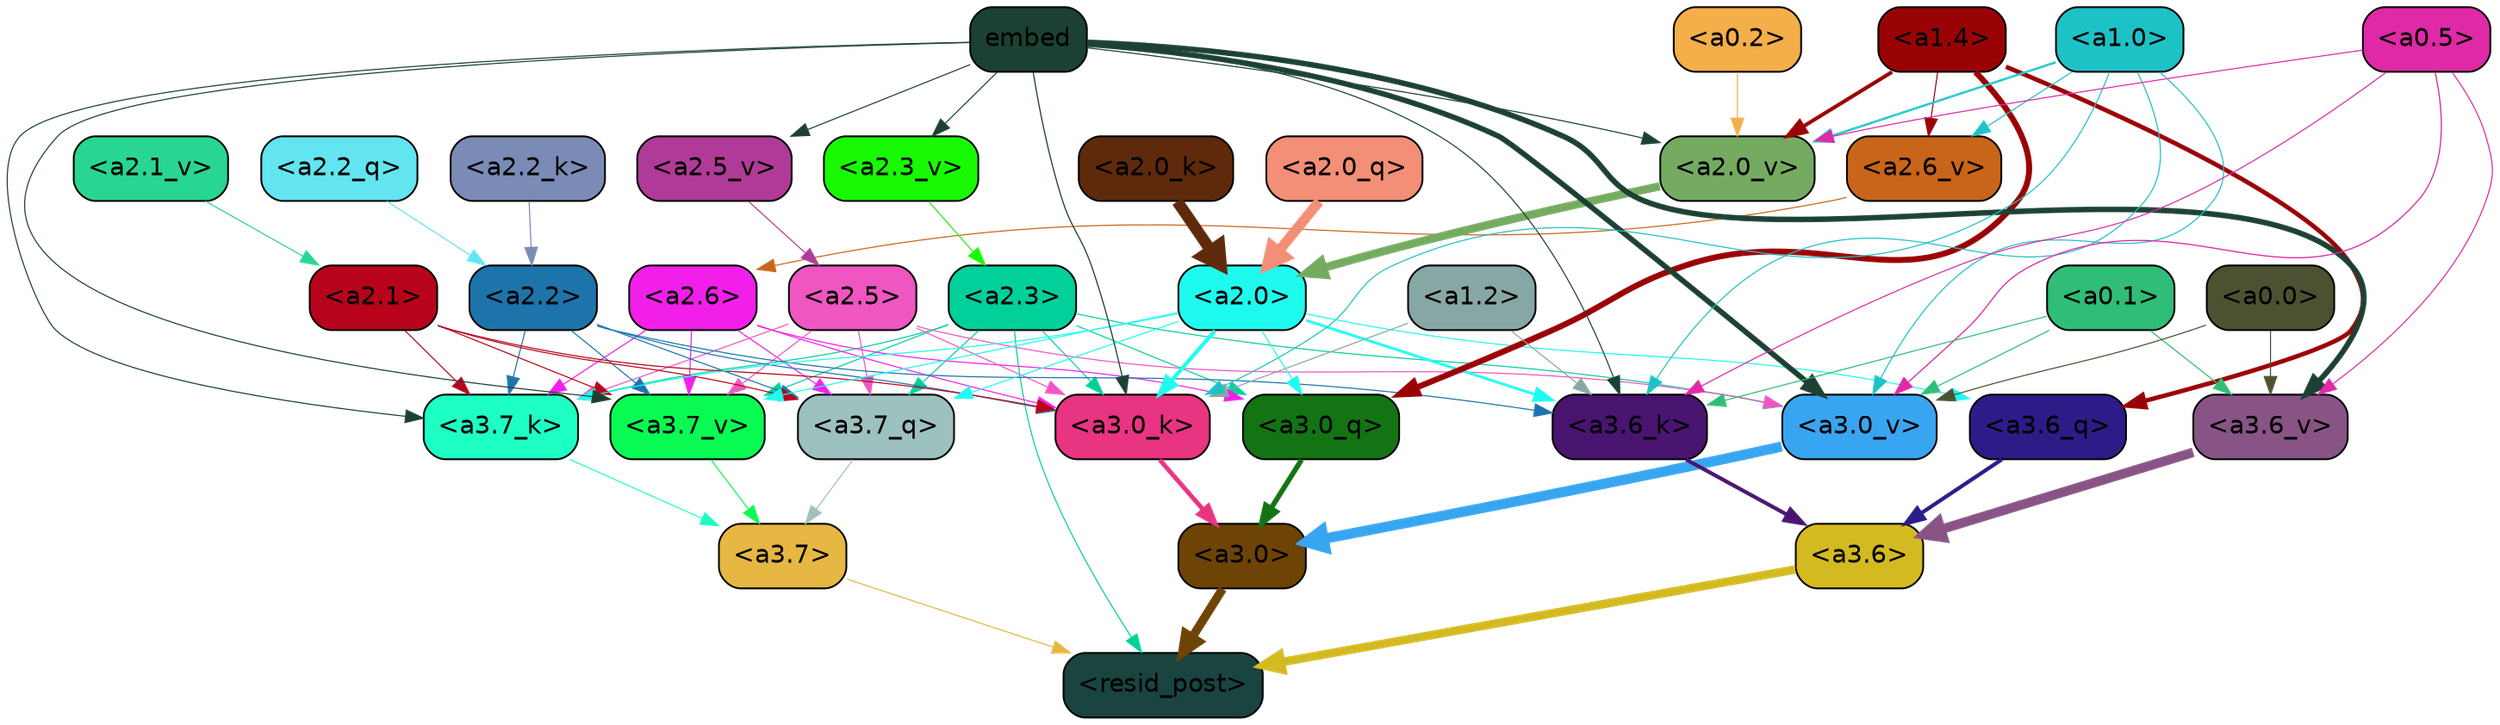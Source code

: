strict digraph "" {
	graph [bgcolor=transparent,
		layout=dot,
		overlap=false,
		splines=true
	];
	"<a3.7>"	[color=black,
		fillcolor="#e6b743",
		fontname=Helvetica,
		shape=box,
		style="filled, rounded"];
	"<resid_post>"	[color=black,
		fillcolor="#194440",
		fontname=Helvetica,
		shape=box,
		style="filled, rounded"];
	"<a3.7>" -> "<resid_post>"	[color="#e6b743",
		penwidth=0.6];
	"<a3.6>"	[color=black,
		fillcolor="#d4ba21",
		fontname=Helvetica,
		shape=box,
		style="filled, rounded"];
	"<a3.6>" -> "<resid_post>"	[color="#d4ba21",
		penwidth=4.7534414529800415];
	"<a3.0>"	[color=black,
		fillcolor="#6d4306",
		fontname=Helvetica,
		shape=box,
		style="filled, rounded"];
	"<a3.0>" -> "<resid_post>"	[color="#6d4306",
		penwidth=4.898576855659485];
	"<a2.3>"	[color=black,
		fillcolor="#02d09b",
		fontname=Helvetica,
		shape=box,
		style="filled, rounded"];
	"<a2.3>" -> "<resid_post>"	[color="#02d09b",
		penwidth=0.6];
	"<a3.7_q>"	[color=black,
		fillcolor="#9dc1be",
		fontname=Helvetica,
		shape=box,
		style="filled, rounded"];
	"<a2.3>" -> "<a3.7_q>"	[color="#02d09b",
		penwidth=0.6];
	"<a3.0_q>"	[color=black,
		fillcolor="#137413",
		fontname=Helvetica,
		shape=box,
		style="filled, rounded"];
	"<a2.3>" -> "<a3.0_q>"	[color="#02d09b",
		penwidth=0.6];
	"<a3.7_k>"	[color=black,
		fillcolor="#1dffc3",
		fontname=Helvetica,
		shape=box,
		style="filled, rounded"];
	"<a2.3>" -> "<a3.7_k>"	[color="#02d09b",
		penwidth=0.6];
	"<a3.0_k>"	[color=black,
		fillcolor="#e83481",
		fontname=Helvetica,
		shape=box,
		style="filled, rounded"];
	"<a2.3>" -> "<a3.0_k>"	[color="#02d09b",
		penwidth=0.6];
	"<a3.7_v>"	[color=black,
		fillcolor="#09fa53",
		fontname=Helvetica,
		shape=box,
		style="filled, rounded"];
	"<a2.3>" -> "<a3.7_v>"	[color="#02d09b",
		penwidth=0.6];
	"<a3.0_v>"	[color=black,
		fillcolor="#38a5f1",
		fontname=Helvetica,
		shape=box,
		style="filled, rounded"];
	"<a2.3>" -> "<a3.0_v>"	[color="#02d09b",
		penwidth=0.6];
	"<a3.7_q>" -> "<a3.7>"	[color="#9dc1be",
		penwidth=0.6];
	"<a3.6_q>"	[color=black,
		fillcolor="#2c1c87",
		fontname=Helvetica,
		shape=box,
		style="filled, rounded"];
	"<a3.6_q>" -> "<a3.6>"	[color="#2c1c87",
		penwidth=2.160832464694977];
	"<a3.0_q>" -> "<a3.0>"	[color="#137413",
		penwidth=2.870753765106201];
	"<a3.7_k>" -> "<a3.7>"	[color="#1dffc3",
		penwidth=0.6];
	"<a3.6_k>"	[color=black,
		fillcolor="#4a1471",
		fontname=Helvetica,
		shape=box,
		style="filled, rounded"];
	"<a3.6_k>" -> "<a3.6>"	[color="#4a1471",
		penwidth=2.13908451795578];
	"<a3.0_k>" -> "<a3.0>"	[color="#e83481",
		penwidth=2.520303964614868];
	"<a3.7_v>" -> "<a3.7>"	[color="#09fa53",
		penwidth=0.6];
	"<a3.6_v>"	[color=black,
		fillcolor="#885485",
		fontname=Helvetica,
		shape=box,
		style="filled, rounded"];
	"<a3.6_v>" -> "<a3.6>"	[color="#885485",
		penwidth=5.297133803367615];
	"<a3.0_v>" -> "<a3.0>"	[color="#38a5f1",
		penwidth=5.680712580680847];
	"<a2.6>"	[color=black,
		fillcolor="#f21fea",
		fontname=Helvetica,
		shape=box,
		style="filled, rounded"];
	"<a2.6>" -> "<a3.7_q>"	[color="#f21fea",
		penwidth=0.6];
	"<a2.6>" -> "<a3.0_q>"	[color="#f21fea",
		penwidth=0.6];
	"<a2.6>" -> "<a3.7_k>"	[color="#f21fea",
		penwidth=0.6];
	"<a2.6>" -> "<a3.0_k>"	[color="#f21fea",
		penwidth=0.6];
	"<a2.6>" -> "<a3.7_v>"	[color="#f21fea",
		penwidth=0.6];
	"<a2.5>"	[color=black,
		fillcolor="#ef56c2",
		fontname=Helvetica,
		shape=box,
		style="filled, rounded"];
	"<a2.5>" -> "<a3.7_q>"	[color="#ef56c2",
		penwidth=0.6];
	"<a2.5>" -> "<a3.7_k>"	[color="#ef56c2",
		penwidth=0.6];
	"<a2.5>" -> "<a3.0_k>"	[color="#ef56c2",
		penwidth=0.6];
	"<a2.5>" -> "<a3.7_v>"	[color="#ef56c2",
		penwidth=0.6];
	"<a2.5>" -> "<a3.0_v>"	[color="#ef56c2",
		penwidth=0.6];
	"<a2.2>"	[color=black,
		fillcolor="#1d74ab",
		fontname=Helvetica,
		shape=box,
		style="filled, rounded"];
	"<a2.2>" -> "<a3.7_q>"	[color="#1d74ab",
		penwidth=0.6];
	"<a2.2>" -> "<a3.7_k>"	[color="#1d74ab",
		penwidth=0.6];
	"<a2.2>" -> "<a3.6_k>"	[color="#1d74ab",
		penwidth=0.6];
	"<a2.2>" -> "<a3.0_k>"	[color="#1d74ab",
		penwidth=0.6];
	"<a2.2>" -> "<a3.7_v>"	[color="#1d74ab",
		penwidth=0.6];
	"<a2.1>"	[color=black,
		fillcolor="#b8041b",
		fontname=Helvetica,
		shape=box,
		style="filled, rounded"];
	"<a2.1>" -> "<a3.7_q>"	[color="#b8041b",
		penwidth=0.6];
	"<a2.1>" -> "<a3.7_k>"	[color="#b8041b",
		penwidth=0.6];
	"<a2.1>" -> "<a3.0_k>"	[color="#b8041b",
		penwidth=0.6];
	"<a2.1>" -> "<a3.7_v>"	[color="#b8041b",
		penwidth=0.6];
	"<a2.0>"	[color=black,
		fillcolor="#1ffaef",
		fontname=Helvetica,
		shape=box,
		style="filled, rounded"];
	"<a2.0>" -> "<a3.7_q>"	[color="#1ffaef",
		penwidth=0.6];
	"<a2.0>" -> "<a3.6_q>"	[color="#1ffaef",
		penwidth=0.6];
	"<a2.0>" -> "<a3.0_q>"	[color="#1ffaef",
		penwidth=0.6];
	"<a2.0>" -> "<a3.7_k>"	[color="#1ffaef",
		penwidth=0.6];
	"<a2.0>" -> "<a3.6_k>"	[color="#1ffaef",
		penwidth=1.4957321882247925];
	"<a2.0>" -> "<a3.0_k>"	[color="#1ffaef",
		penwidth=2.18752121925354];
	"<a2.0>" -> "<a3.7_v>"	[color="#1ffaef",
		penwidth=0.6];
	"<a1.4>"	[color=black,
		fillcolor="#9a0305",
		fontname=Helvetica,
		shape=box,
		style="filled, rounded"];
	"<a1.4>" -> "<a3.6_q>"	[color="#9a0305",
		penwidth=2.4829938411712646];
	"<a1.4>" -> "<a3.0_q>"	[color="#9a0305",
		penwidth=3.299744725227356];
	"<a2.6_v>"	[color=black,
		fillcolor="#c8651a",
		fontname=Helvetica,
		shape=box,
		style="filled, rounded"];
	"<a1.4>" -> "<a2.6_v>"	[color="#9a0305",
		penwidth=0.6];
	"<a2.0_v>"	[color=black,
		fillcolor="#75ab61",
		fontname=Helvetica,
		shape=box,
		style="filled, rounded"];
	"<a1.4>" -> "<a2.0_v>"	[color="#9a0305",
		penwidth=2.092592429369688];
	embed	[color=black,
		fillcolor="#1c4133",
		fontname=Helvetica,
		shape=box,
		style="filled, rounded"];
	embed -> "<a3.7_k>"	[color="#1c4133",
		penwidth=0.6];
	embed -> "<a3.6_k>"	[color="#1c4133",
		penwidth=0.6];
	embed -> "<a3.0_k>"	[color="#1c4133",
		penwidth=0.6394047290086746];
	embed -> "<a3.7_v>"	[color="#1c4133",
		penwidth=0.6];
	embed -> "<a3.6_v>"	[color="#1c4133",
		penwidth=3.067279100418091];
	embed -> "<a3.0_v>"	[color="#1c4133",
		penwidth=3.0212591886520386];
	"<a2.5_v>"	[color=black,
		fillcolor="#b03a98",
		fontname=Helvetica,
		shape=box,
		style="filled, rounded"];
	embed -> "<a2.5_v>"	[color="#1c4133",
		penwidth=0.6];
	"<a2.3_v>"	[color=black,
		fillcolor="#18fa03",
		fontname=Helvetica,
		shape=box,
		style="filled, rounded"];
	embed -> "<a2.3_v>"	[color="#1c4133",
		penwidth=0.6];
	embed -> "<a2.0_v>"	[color="#1c4133",
		penwidth=0.6];
	"<a1.2>"	[color=black,
		fillcolor="#87a7a5",
		fontname=Helvetica,
		shape=box,
		style="filled, rounded"];
	"<a1.2>" -> "<a3.6_k>"	[color="#87a7a5",
		penwidth=0.6];
	"<a1.2>" -> "<a3.0_k>"	[color="#87a7a5",
		penwidth=0.6];
	"<a1.0>"	[color=black,
		fillcolor="#1dc2c7",
		fontname=Helvetica,
		shape=box,
		style="filled, rounded"];
	"<a1.0>" -> "<a3.6_k>"	[color="#1dc2c7",
		penwidth=0.6];
	"<a1.0>" -> "<a3.0_k>"	[color="#1dc2c7",
		penwidth=0.6];
	"<a1.0>" -> "<a3.0_v>"	[color="#1dc2c7",
		penwidth=0.6];
	"<a1.0>" -> "<a2.6_v>"	[color="#1dc2c7",
		penwidth=0.6];
	"<a1.0>" -> "<a2.0_v>"	[color="#1dc2c7",
		penwidth=1.2132605910301208];
	"<a0.5>"	[color=black,
		fillcolor="#df29a7",
		fontname=Helvetica,
		shape=box,
		style="filled, rounded"];
	"<a0.5>" -> "<a3.6_k>"	[color="#df29a7",
		penwidth=0.6];
	"<a0.5>" -> "<a3.6_v>"	[color="#df29a7",
		penwidth=0.6];
	"<a0.5>" -> "<a3.0_v>"	[color="#df29a7",
		penwidth=0.648682102560997];
	"<a0.5>" -> "<a2.0_v>"	[color="#df29a7",
		penwidth=0.6];
	"<a0.1>"	[color=black,
		fillcolor="#2fbd78",
		fontname=Helvetica,
		shape=box,
		style="filled, rounded"];
	"<a0.1>" -> "<a3.6_k>"	[color="#2fbd78",
		penwidth=0.6];
	"<a0.1>" -> "<a3.6_v>"	[color="#2fbd78",
		penwidth=0.6];
	"<a0.1>" -> "<a3.0_v>"	[color="#2fbd78",
		penwidth=0.6];
	"<a0.0>"	[color=black,
		fillcolor="#4c5231",
		fontname=Helvetica,
		shape=box,
		style="filled, rounded"];
	"<a0.0>" -> "<a3.6_v>"	[color="#4c5231",
		penwidth=0.6];
	"<a0.0>" -> "<a3.0_v>"	[color="#4c5231",
		penwidth=0.6];
	"<a2.2_q>"	[color=black,
		fillcolor="#62e5f0",
		fontname=Helvetica,
		shape=box,
		style="filled, rounded"];
	"<a2.2_q>" -> "<a2.2>"	[color="#62e5f0",
		penwidth=0.6];
	"<a2.0_q>"	[color=black,
		fillcolor="#f38e77",
		fontname=Helvetica,
		shape=box,
		style="filled, rounded"];
	"<a2.0_q>" -> "<a2.0>"	[color="#f38e77",
		penwidth=5.681910276412964];
	"<a2.2_k>"	[color=black,
		fillcolor="#7a8bb5",
		fontname=Helvetica,
		shape=box,
		style="filled, rounded"];
	"<a2.2_k>" -> "<a2.2>"	[color="#7a8bb5",
		penwidth=0.6];
	"<a2.0_k>"	[color=black,
		fillcolor="#5e2a0b",
		fontname=Helvetica,
		shape=box,
		style="filled, rounded"];
	"<a2.0_k>" -> "<a2.0>"	[color="#5e2a0b",
		penwidth=6.447777509689331];
	"<a2.6_v>" -> "<a2.6>"	[color="#c8651a",
		penwidth=0.6];
	"<a2.5_v>" -> "<a2.5>"	[color="#b03a98",
		penwidth=0.6];
	"<a2.3_v>" -> "<a2.3>"	[color="#18fa03",
		penwidth=0.6];
	"<a2.1_v>"	[color=black,
		fillcolor="#28d691",
		fontname=Helvetica,
		shape=box,
		style="filled, rounded"];
	"<a2.1_v>" -> "<a2.1>"	[color="#28d691",
		penwidth=0.6];
	"<a2.0_v>" -> "<a2.0>"	[color="#75ab61",
		penwidth=4.5695202350616455];
	"<a0.2>"	[color=black,
		fillcolor="#f4ae4a",
		fontname=Helvetica,
		shape=box,
		style="filled, rounded"];
	"<a0.2>" -> "<a2.0_v>"	[color="#f4ae4a",
		penwidth=0.6];
}
